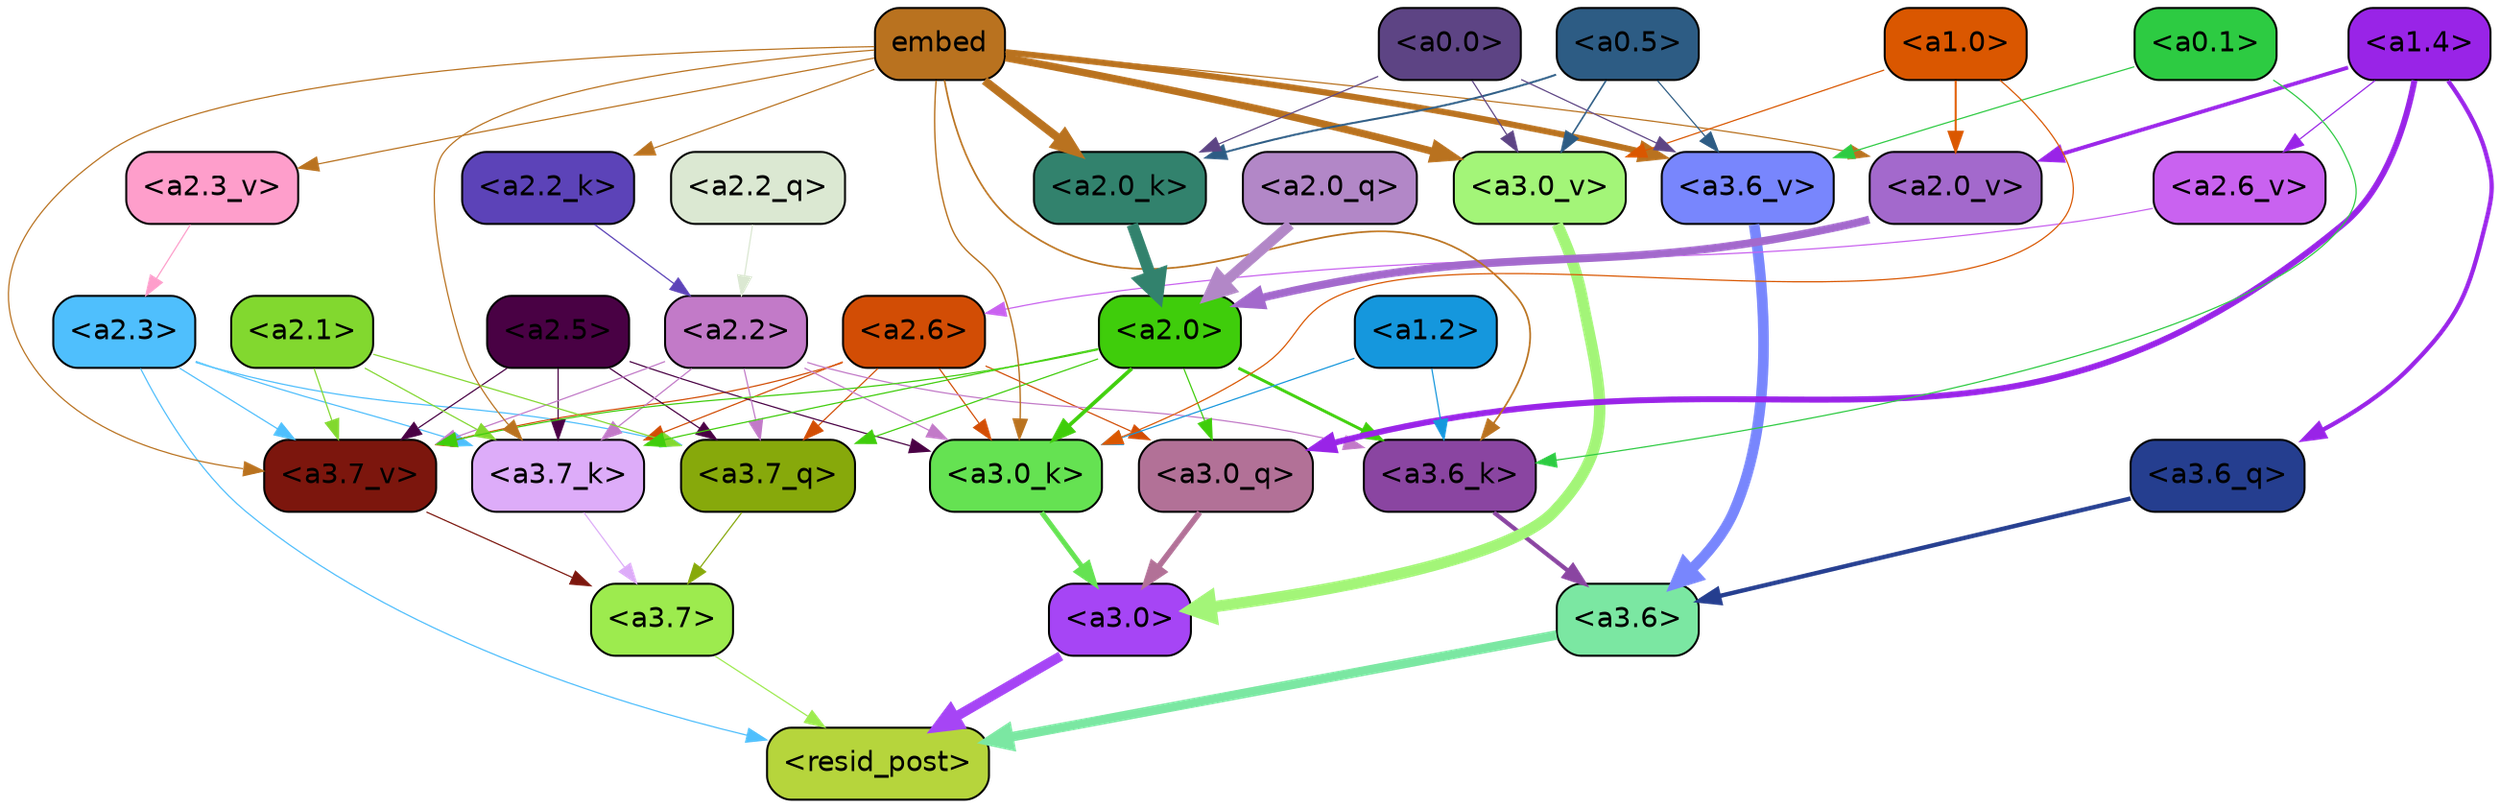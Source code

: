 strict digraph "" {
	graph [bgcolor=transparent,
		layout=dot,
		overlap=false,
		splines=true
	];
	"<a3.7>"	[color=black,
		fillcolor="#9deb4e",
		fontname=Helvetica,
		shape=box,
		style="filled, rounded"];
	"<resid_post>"	[color=black,
		fillcolor="#b6d53c",
		fontname=Helvetica,
		shape=box,
		style="filled, rounded"];
	"<a3.7>" -> "<resid_post>"	[color="#9deb4e",
		penwidth=0.6];
	"<a3.6>"	[color=black,
		fillcolor="#7be7a2",
		fontname=Helvetica,
		shape=box,
		style="filled, rounded"];
	"<a3.6>" -> "<resid_post>"	[color="#7be7a2",
		penwidth=4.7534414529800415];
	"<a3.0>"	[color=black,
		fillcolor="#a645f5",
		fontname=Helvetica,
		shape=box,
		style="filled, rounded"];
	"<a3.0>" -> "<resid_post>"	[color="#a645f5",
		penwidth=4.898576855659485];
	"<a2.3>"	[color=black,
		fillcolor="#4fbffd",
		fontname=Helvetica,
		shape=box,
		style="filled, rounded"];
	"<a2.3>" -> "<resid_post>"	[color="#4fbffd",
		penwidth=0.6];
	"<a3.7_q>"	[color=black,
		fillcolor="#87a90b",
		fontname=Helvetica,
		shape=box,
		style="filled, rounded"];
	"<a2.3>" -> "<a3.7_q>"	[color="#4fbffd",
		penwidth=0.6];
	"<a3.7_k>"	[color=black,
		fillcolor="#ddacf9",
		fontname=Helvetica,
		shape=box,
		style="filled, rounded"];
	"<a2.3>" -> "<a3.7_k>"	[color="#4fbffd",
		penwidth=0.6];
	"<a3.7_v>"	[color=black,
		fillcolor="#7c160d",
		fontname=Helvetica,
		shape=box,
		style="filled, rounded"];
	"<a2.3>" -> "<a3.7_v>"	[color="#4fbffd",
		penwidth=0.6];
	"<a3.7_q>" -> "<a3.7>"	[color="#87a90b",
		penwidth=0.6];
	"<a3.6_q>"	[color=black,
		fillcolor="#253e8f",
		fontname=Helvetica,
		shape=box,
		style="filled, rounded"];
	"<a3.6_q>" -> "<a3.6>"	[color="#253e8f",
		penwidth=2.160832464694977];
	"<a3.0_q>"	[color=black,
		fillcolor="#b27197",
		fontname=Helvetica,
		shape=box,
		style="filled, rounded"];
	"<a3.0_q>" -> "<a3.0>"	[color="#b27197",
		penwidth=2.870753765106201];
	"<a3.7_k>" -> "<a3.7>"	[color="#ddacf9",
		penwidth=0.6];
	"<a3.6_k>"	[color=black,
		fillcolor="#8a45a1",
		fontname=Helvetica,
		shape=box,
		style="filled, rounded"];
	"<a3.6_k>" -> "<a3.6>"	[color="#8a45a1",
		penwidth=2.13908451795578];
	"<a3.0_k>"	[color=black,
		fillcolor="#65e252",
		fontname=Helvetica,
		shape=box,
		style="filled, rounded"];
	"<a3.0_k>" -> "<a3.0>"	[color="#65e252",
		penwidth=2.520303964614868];
	"<a3.7_v>" -> "<a3.7>"	[color="#7c160d",
		penwidth=0.6];
	"<a3.6_v>"	[color=black,
		fillcolor="#7886fd",
		fontname=Helvetica,
		shape=box,
		style="filled, rounded"];
	"<a3.6_v>" -> "<a3.6>"	[color="#7886fd",
		penwidth=5.297133803367615];
	"<a3.0_v>"	[color=black,
		fillcolor="#a3f578",
		fontname=Helvetica,
		shape=box,
		style="filled, rounded"];
	"<a3.0_v>" -> "<a3.0>"	[color="#a3f578",
		penwidth=5.680712580680847];
	"<a2.6>"	[color=black,
		fillcolor="#d24d05",
		fontname=Helvetica,
		shape=box,
		style="filled, rounded"];
	"<a2.6>" -> "<a3.7_q>"	[color="#d24d05",
		penwidth=0.6];
	"<a2.6>" -> "<a3.0_q>"	[color="#d24d05",
		penwidth=0.6];
	"<a2.6>" -> "<a3.7_k>"	[color="#d24d05",
		penwidth=0.6];
	"<a2.6>" -> "<a3.0_k>"	[color="#d24d05",
		penwidth=0.6];
	"<a2.6>" -> "<a3.7_v>"	[color="#d24d05",
		penwidth=0.6];
	"<a2.5>"	[color=black,
		fillcolor="#490144",
		fontname=Helvetica,
		shape=box,
		style="filled, rounded"];
	"<a2.5>" -> "<a3.7_q>"	[color="#490144",
		penwidth=0.6];
	"<a2.5>" -> "<a3.7_k>"	[color="#490144",
		penwidth=0.6];
	"<a2.5>" -> "<a3.0_k>"	[color="#490144",
		penwidth=0.6];
	"<a2.5>" -> "<a3.7_v>"	[color="#490144",
		penwidth=0.6];
	"<a2.2>"	[color=black,
		fillcolor="#c27ac8",
		fontname=Helvetica,
		shape=box,
		style="filled, rounded"];
	"<a2.2>" -> "<a3.7_q>"	[color="#c27ac8",
		penwidth=0.6];
	"<a2.2>" -> "<a3.7_k>"	[color="#c27ac8",
		penwidth=0.6];
	"<a2.2>" -> "<a3.6_k>"	[color="#c27ac8",
		penwidth=0.6];
	"<a2.2>" -> "<a3.0_k>"	[color="#c27ac8",
		penwidth=0.6];
	"<a2.2>" -> "<a3.7_v>"	[color="#c27ac8",
		penwidth=0.6];
	"<a2.1>"	[color=black,
		fillcolor="#82d82f",
		fontname=Helvetica,
		shape=box,
		style="filled, rounded"];
	"<a2.1>" -> "<a3.7_q>"	[color="#82d82f",
		penwidth=0.6];
	"<a2.1>" -> "<a3.7_k>"	[color="#82d82f",
		penwidth=0.6];
	"<a2.1>" -> "<a3.7_v>"	[color="#82d82f",
		penwidth=0.6];
	"<a2.0>"	[color=black,
		fillcolor="#3fcd0b",
		fontname=Helvetica,
		shape=box,
		style="filled, rounded"];
	"<a2.0>" -> "<a3.7_q>"	[color="#3fcd0b",
		penwidth=0.6];
	"<a2.0>" -> "<a3.0_q>"	[color="#3fcd0b",
		penwidth=0.6];
	"<a2.0>" -> "<a3.7_k>"	[color="#3fcd0b",
		penwidth=0.6];
	"<a2.0>" -> "<a3.6_k>"	[color="#3fcd0b",
		penwidth=1.4784413101151586];
	"<a2.0>" -> "<a3.0_k>"	[color="#3fcd0b",
		penwidth=1.8858084231615067];
	"<a2.0>" -> "<a3.7_v>"	[color="#3fcd0b",
		penwidth=0.6];
	"<a1.4>"	[color=black,
		fillcolor="#9924e7",
		fontname=Helvetica,
		shape=box,
		style="filled, rounded"];
	"<a1.4>" -> "<a3.6_q>"	[color="#9924e7",
		penwidth=2.149975523352623];
	"<a1.4>" -> "<a3.0_q>"	[color="#9924e7",
		penwidth=3.0018038749694824];
	"<a2.6_v>"	[color=black,
		fillcolor="#c962f0",
		fontname=Helvetica,
		shape=box,
		style="filled, rounded"];
	"<a1.4>" -> "<a2.6_v>"	[color="#9924e7",
		penwidth=0.6];
	"<a2.0_v>"	[color=black,
		fillcolor="#a369cc",
		fontname=Helvetica,
		shape=box,
		style="filled, rounded"];
	"<a1.4>" -> "<a2.0_v>"	[color="#9924e7",
		penwidth=1.925402581691742];
	embed	[color=black,
		fillcolor="#b9721f",
		fontname=Helvetica,
		shape=box,
		style="filled, rounded"];
	embed -> "<a3.7_k>"	[color="#b9721f",
		penwidth=0.6];
	embed -> "<a3.6_k>"	[color="#b9721f",
		penwidth=0.8552796393632889];
	embed -> "<a3.0_k>"	[color="#b9721f",
		penwidth=0.691851794719696];
	embed -> "<a3.7_v>"	[color="#b9721f",
		penwidth=0.6];
	embed -> "<a3.6_v>"	[color="#b9721f",
		penwidth=3.067279100418091];
	embed -> "<a3.0_v>"	[color="#b9721f",
		penwidth=3.6927278637886047];
	"<a2.2_k>"	[color=black,
		fillcolor="#5c43b8",
		fontname=Helvetica,
		shape=box,
		style="filled, rounded"];
	embed -> "<a2.2_k>"	[color="#b9721f",
		penwidth=0.6];
	"<a2.0_k>"	[color=black,
		fillcolor="#32826d",
		fontname=Helvetica,
		shape=box,
		style="filled, rounded"];
	embed -> "<a2.0_k>"	[color="#b9721f",
		penwidth=4.198909968137741];
	"<a2.3_v>"	[color=black,
		fillcolor="#fe9ecb",
		fontname=Helvetica,
		shape=box,
		style="filled, rounded"];
	embed -> "<a2.3_v>"	[color="#b9721f",
		penwidth=0.6];
	embed -> "<a2.0_v>"	[color="#b9721f",
		penwidth=0.6];
	"<a1.2>"	[color=black,
		fillcolor="#1597dd",
		fontname=Helvetica,
		shape=box,
		style="filled, rounded"];
	"<a1.2>" -> "<a3.6_k>"	[color="#1597dd",
		penwidth=0.6];
	"<a1.2>" -> "<a3.0_k>"	[color="#1597dd",
		penwidth=0.6];
	"<a0.1>"	[color=black,
		fillcolor="#2dcb42",
		fontname=Helvetica,
		shape=box,
		style="filled, rounded"];
	"<a0.1>" -> "<a3.6_k>"	[color="#2dcb42",
		penwidth=0.6];
	"<a0.1>" -> "<a3.6_v>"	[color="#2dcb42",
		penwidth=0.6];
	"<a1.0>"	[color=black,
		fillcolor="#da5700",
		fontname=Helvetica,
		shape=box,
		style="filled, rounded"];
	"<a1.0>" -> "<a3.0_k>"	[color="#da5700",
		penwidth=0.6];
	"<a1.0>" -> "<a3.0_v>"	[color="#da5700",
		penwidth=0.6];
	"<a1.0>" -> "<a2.0_v>"	[color="#da5700",
		penwidth=0.9920598268508911];
	"<a0.5>"	[color=black,
		fillcolor="#2d5c84",
		fontname=Helvetica,
		shape=box,
		style="filled, rounded"];
	"<a0.5>" -> "<a3.6_v>"	[color="#2d5c84",
		penwidth=0.6];
	"<a0.5>" -> "<a3.0_v>"	[color="#2d5c84",
		penwidth=0.8028683364391327];
	"<a0.5>" -> "<a2.0_k>"	[color="#2d5c84",
		penwidth=0.9883035719394684];
	"<a0.0>"	[color=black,
		fillcolor="#5d4484",
		fontname=Helvetica,
		shape=box,
		style="filled, rounded"];
	"<a0.0>" -> "<a3.6_v>"	[color="#5d4484",
		penwidth=0.6];
	"<a0.0>" -> "<a3.0_v>"	[color="#5d4484",
		penwidth=0.6];
	"<a0.0>" -> "<a2.0_k>"	[color="#5d4484",
		penwidth=0.6];
	"<a2.2_q>"	[color=black,
		fillcolor="#dbe8d2",
		fontname=Helvetica,
		shape=box,
		style="filled, rounded"];
	"<a2.2_q>" -> "<a2.2>"	[color="#dbe8d2",
		penwidth=0.6];
	"<a2.0_q>"	[color=black,
		fillcolor="#b287c7",
		fontname=Helvetica,
		shape=box,
		style="filled, rounded"];
	"<a2.0_q>" -> "<a2.0>"	[color="#b287c7",
		penwidth=5.1847569942474365];
	"<a2.2_k>" -> "<a2.2>"	[color="#5c43b8",
		penwidth=0.6149471998214722];
	"<a2.0_k>" -> "<a2.0>"	[color="#32826d",
		penwidth=5.773491740226746];
	"<a2.6_v>" -> "<a2.6>"	[color="#c962f0",
		penwidth=0.6];
	"<a2.3_v>" -> "<a2.3>"	[color="#fe9ecb",
		penwidth=0.6];
	"<a2.0_v>" -> "<a2.0>"	[color="#a369cc",
		penwidth=3.9731863737106323];
}
